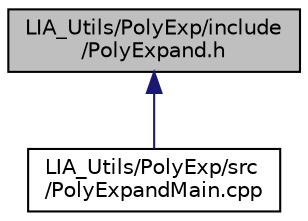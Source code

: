 digraph "LIA_Utils/PolyExp/include/PolyExpand.h"
{
  edge [fontname="Helvetica",fontsize="10",labelfontname="Helvetica",labelfontsize="10"];
  node [fontname="Helvetica",fontsize="10",shape=record];
  Node1 [label="LIA_Utils/PolyExp/include\l/PolyExpand.h",height=0.2,width=0.4,color="black", fillcolor="grey75", style="filled" fontcolor="black"];
  Node1 -> Node2 [dir="back",color="midnightblue",fontsize="10",style="solid",fontname="Helvetica"];
  Node2 [label="LIA_Utils/PolyExp/src\l/PolyExpandMain.cpp",height=0.2,width=0.4,color="black", fillcolor="white", style="filled",URL="$PolyExpandMain_8cpp.html"];
}
